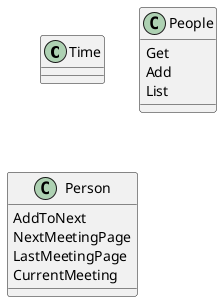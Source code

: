 @startuml 


class Time {


}
    


class People {
    Get
    Add
    List
}

class Person{
    AddToNext
    NextMeetingPage
    LastMeetingPage
    CurrentMeeting
}

@enduml